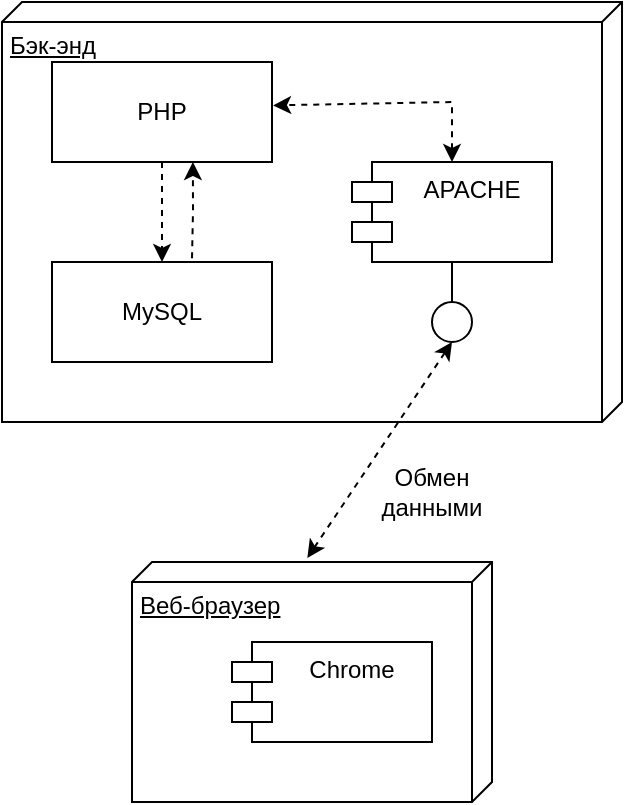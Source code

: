 <mxfile version="24.2.8" type="device">
  <diagram name="Page-1" id="gZ2owAIogtQZYCgnZvjZ">
    <mxGraphModel dx="1430" dy="788" grid="1" gridSize="10" guides="1" tooltips="1" connect="1" arrows="1" fold="1" page="1" pageScale="1" pageWidth="850" pageHeight="1100" math="0" shadow="0">
      <root>
        <mxCell id="0" />
        <mxCell id="1" parent="0" />
        <mxCell id="5E7DoI3xS24oE3ILswI5-61" value="&lt;div&gt;Веб-браузер&lt;/div&gt;&lt;div&gt;&lt;br&gt;&lt;/div&gt;" style="verticalAlign=top;align=left;spacingTop=8;spacingLeft=2;spacingRight=12;shape=cube;size=10;direction=south;fontStyle=4;html=1;whiteSpace=wrap;" vertex="1" parent="1">
          <mxGeometry x="180" y="380" width="180" height="120" as="geometry" />
        </mxCell>
        <mxCell id="5E7DoI3xS24oE3ILswI5-62" value="Бэк-энд" style="verticalAlign=top;align=left;spacingTop=8;spacingLeft=2;spacingRight=12;shape=cube;size=10;direction=south;fontStyle=4;html=1;whiteSpace=wrap;" vertex="1" parent="1">
          <mxGeometry x="115" y="100" width="310" height="210" as="geometry" />
        </mxCell>
        <mxCell id="5E7DoI3xS24oE3ILswI5-63" value="Chrome" style="shape=module;align=left;spacingLeft=20;align=center;verticalAlign=top;whiteSpace=wrap;html=1;" vertex="1" parent="1">
          <mxGeometry x="230" y="420" width="100" height="50" as="geometry" />
        </mxCell>
        <mxCell id="5E7DoI3xS24oE3ILswI5-64" value="APACHE" style="shape=module;align=left;spacingLeft=20;align=center;verticalAlign=top;whiteSpace=wrap;html=1;" vertex="1" parent="1">
          <mxGeometry x="290" y="180" width="100" height="50" as="geometry" />
        </mxCell>
        <mxCell id="5E7DoI3xS24oE3ILswI5-73" style="edgeStyle=orthogonalEdgeStyle;rounded=0;orthogonalLoop=1;jettySize=auto;html=1;entryX=0.5;entryY=0;entryDx=0;entryDy=0;dashed=1;" edge="1" parent="1" source="5E7DoI3xS24oE3ILswI5-65" target="5E7DoI3xS24oE3ILswI5-66">
          <mxGeometry relative="1" as="geometry" />
        </mxCell>
        <mxCell id="5E7DoI3xS24oE3ILswI5-65" value="&lt;div&gt;PHP&lt;/div&gt;" style="html=1;whiteSpace=wrap;" vertex="1" parent="1">
          <mxGeometry x="140" y="130" width="110" height="50" as="geometry" />
        </mxCell>
        <mxCell id="5E7DoI3xS24oE3ILswI5-66" value="&lt;div&gt;MySQL&lt;/div&gt;" style="html=1;whiteSpace=wrap;" vertex="1" parent="1">
          <mxGeometry x="140" y="230" width="110" height="50" as="geometry" />
        </mxCell>
        <mxCell id="5E7DoI3xS24oE3ILswI5-69" value="" style="ellipse;whiteSpace=wrap;html=1;aspect=fixed;" vertex="1" parent="1">
          <mxGeometry x="330" y="250" width="20" height="20" as="geometry" />
        </mxCell>
        <mxCell id="5E7DoI3xS24oE3ILswI5-71" value="" style="endArrow=none;html=1;rounded=0;" edge="1" parent="1" source="5E7DoI3xS24oE3ILswI5-69" target="5E7DoI3xS24oE3ILswI5-64">
          <mxGeometry width="50" height="50" relative="1" as="geometry">
            <mxPoint x="360" y="410" as="sourcePoint" />
            <mxPoint x="550" y="370" as="targetPoint" />
          </mxGeometry>
        </mxCell>
        <mxCell id="5E7DoI3xS24oE3ILswI5-72" value="" style="endArrow=classic;html=1;rounded=0;exitX=0.5;exitY=0;exitDx=0;exitDy=0;entryX=1.005;entryY=0.434;entryDx=0;entryDy=0;entryPerimeter=0;dashed=1;startArrow=classic;startFill=1;" edge="1" parent="1" source="5E7DoI3xS24oE3ILswI5-64" target="5E7DoI3xS24oE3ILswI5-65">
          <mxGeometry width="50" height="50" relative="1" as="geometry">
            <mxPoint x="360" y="410" as="sourcePoint" />
            <mxPoint x="260" y="140" as="targetPoint" />
            <Array as="points">
              <mxPoint x="340" y="150" />
            </Array>
          </mxGeometry>
        </mxCell>
        <mxCell id="5E7DoI3xS24oE3ILswI5-74" style="edgeStyle=orthogonalEdgeStyle;rounded=0;orthogonalLoop=1;jettySize=auto;html=1;entryX=0.719;entryY=0.987;entryDx=0;entryDy=0;entryPerimeter=0;exitX=0.715;exitY=-0.051;exitDx=0;exitDy=0;exitPerimeter=0;dashed=1;" edge="1" parent="1">
          <mxGeometry relative="1" as="geometry">
            <mxPoint x="210.0" y="228.1" as="sourcePoint" />
            <mxPoint x="210.44" y="180.0" as="targetPoint" />
          </mxGeometry>
        </mxCell>
        <mxCell id="5E7DoI3xS24oE3ILswI5-75" value="" style="endArrow=classic;html=1;rounded=0;exitX=-0.017;exitY=0.513;exitDx=0;exitDy=0;exitPerimeter=0;entryX=0.5;entryY=1;entryDx=0;entryDy=0;dashed=1;endFill=1;startArrow=classic;startFill=1;" edge="1" parent="1" source="5E7DoI3xS24oE3ILswI5-61" target="5E7DoI3xS24oE3ILswI5-69">
          <mxGeometry width="50" height="50" relative="1" as="geometry">
            <mxPoint x="460" y="360" as="sourcePoint" />
            <mxPoint x="510" y="310" as="targetPoint" />
          </mxGeometry>
        </mxCell>
        <mxCell id="5E7DoI3xS24oE3ILswI5-76" value="&lt;div&gt;Обмен &lt;br&gt;&lt;/div&gt;&lt;div&gt;данными&lt;/div&gt;" style="text;html=1;align=center;verticalAlign=middle;whiteSpace=wrap;rounded=0;" vertex="1" parent="1">
          <mxGeometry x="300" y="330" width="60" height="30" as="geometry" />
        </mxCell>
      </root>
    </mxGraphModel>
  </diagram>
</mxfile>
